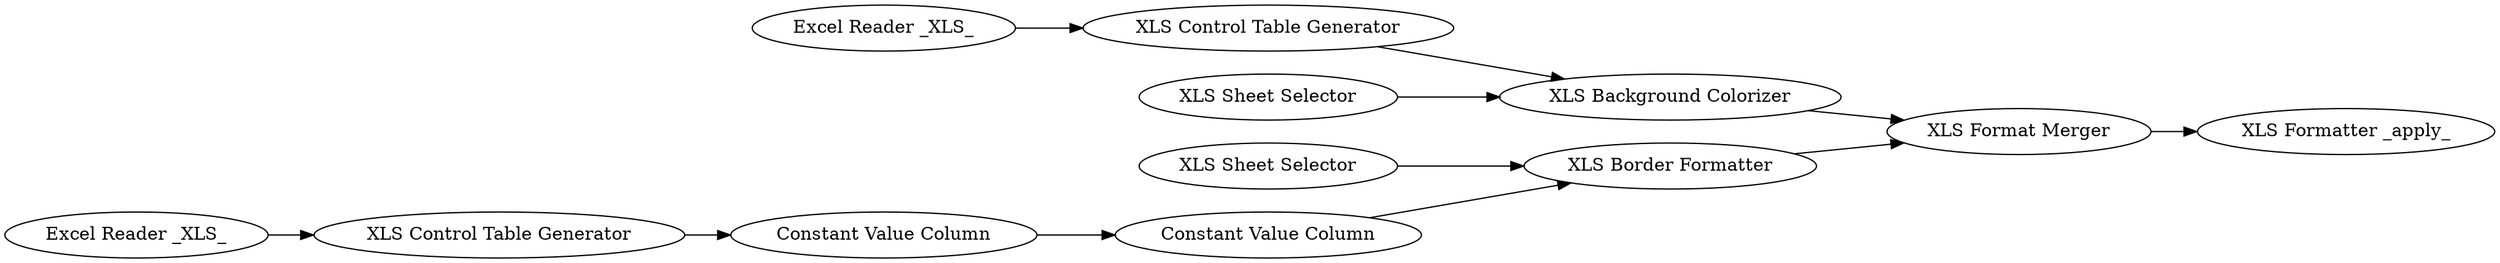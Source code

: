 digraph {
	4 [label="Excel Reader _XLS_"]
	5 [label="XLS Control Table Generator"]
	6 [label="Excel Reader _XLS_"]
	7 [label="XLS Control Table Generator"]
	8 [label="XLS Border Formatter"]
	9 [label="XLS Format Merger"]
	10 [label="XLS Formatter _apply_"]
	11 [label="XLS Sheet Selector"]
	12 [label="XLS Background Colorizer"]
	13 [label="XLS Sheet Selector"]
	14 [label="Constant Value Column"]
	15 [label="Constant Value Column"]
	4 -> 5
	5 -> 12
	6 -> 7
	7 -> 14
	8 -> 9
	9 -> 10
	11 -> 12
	12 -> 9
	13 -> 8
	14 -> 15
	15 -> 8
	rankdir=LR
}
